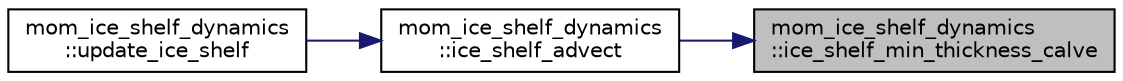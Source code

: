 digraph "mom_ice_shelf_dynamics::ice_shelf_min_thickness_calve"
{
 // INTERACTIVE_SVG=YES
 // LATEX_PDF_SIZE
  edge [fontname="Helvetica",fontsize="10",labelfontname="Helvetica",labelfontsize="10"];
  node [fontname="Helvetica",fontsize="10",shape=record];
  rankdir="RL";
  Node1 [label="mom_ice_shelf_dynamics\l::ice_shelf_min_thickness_calve",height=0.2,width=0.4,color="black", fillcolor="grey75", style="filled", fontcolor="black",tooltip="Apply a very simple calving law using a minimum thickness rule."];
  Node1 -> Node2 [dir="back",color="midnightblue",fontsize="10",style="solid",fontname="Helvetica"];
  Node2 [label="mom_ice_shelf_dynamics\l::ice_shelf_advect",height=0.2,width=0.4,color="black", fillcolor="white", style="filled",URL="$namespacemom__ice__shelf__dynamics.html#a00b61e0e4f3a40d2e6d6cb8a5d5b3ada",tooltip="This subroutine takes the velocity (on the Bgrid) and timesteps h_t = - div (uh) once...."];
  Node2 -> Node3 [dir="back",color="midnightblue",fontsize="10",style="solid",fontname="Helvetica"];
  Node3 [label="mom_ice_shelf_dynamics\l::update_ice_shelf",height=0.2,width=0.4,color="black", fillcolor="white", style="filled",URL="$namespacemom__ice__shelf__dynamics.html#adb908b77efa101749be0be069916139c",tooltip="This subroutine updates the ice shelf velocities, mass, stresses and properties due to the ice shelf ..."];
}
